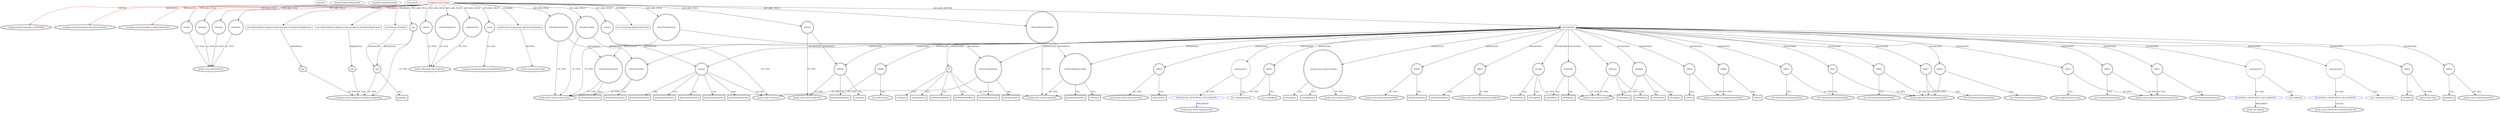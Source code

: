 digraph {
baseInfo[graphId=1849,category="extension_graph",isAnonymous=false,possibleRelation=true]
frameworkRelatedTypesInfo[0="cn.jingyun.javafx.amonker.ui.FXMLVBox",1="cn.jingyun.javafx.amonker.ui.IFunction1Operator",2="cn.jingyun.javafx.amonker.ui.IPagePushListener"]
possibleCollaborationsInfo[0="1849~CLIENT_METHOD_DECLARATION-INSTANTIATION-~cn.jingyun.javafx.amonker.ui.FXMLVBox cn.jingyun.javafx.amonker.ui.IFunction1Operator cn.jingyun.javafx.amonker.ui.IPagePushListener ~javafx.util.Callback ~false~true",1="1849~CLIENT_METHOD_DECLARATION-INSTANTIATION-~cn.jingyun.javafx.amonker.ui.FXMLVBox cn.jingyun.javafx.amonker.ui.IFunction1Operator cn.jingyun.javafx.amonker.ui.IPagePushListener ~javafx.scene.control.cell.ComboBoxTableCell ~false~true",2="1849~CLIENT_METHOD_DECLARATION-INSTANTIATION-~cn.jingyun.javafx.amonker.ui.FXMLVBox cn.jingyun.javafx.amonker.ui.IFunction1Operator cn.jingyun.javafx.amonker.ui.IPagePushListener ~javafx.beans.value.ChangeListener ~false~true"]
locationInfo[projectName="amonker-Trans",filePath="/amonker-Trans/Trans-master/src/cn/jingyun/trans/Project.java",contextSignature="Project",graphId="1849"]
0[label="cn.jingyun.trans.Project",vertexType="ROOT_CLIENT_CLASS_DECLARATION",isFrameworkType=false,color=red]
1[label="cn.jingyun.javafx.amonker.ui.FXMLVBox",vertexType="FRAMEWORK_CLASS_TYPE",isFrameworkType=true,peripheries=2]
2[label="cn.jingyun.javafx.amonker.ui.IFunction1Operator",vertexType="FRAMEWORK_INTERFACE_TYPE",isFrameworkType=true,peripheries=2]
3[label="cn.jingyun.javafx.amonker.ui.IPagePushListener",vertexType="FRAMEWORK_INTERFACE_TYPE",isFrameworkType=true,peripheries=2]
4[label="app",vertexType="FIELD_DECLARATION",isFrameworkType=true,peripheries=2,shape=circle]
5[label="cn.jingyun.javafx.amonker.ui.AmonkerUIApplication",vertexType="FRAMEWORK_CLASS_TYPE",isFrameworkType=true,peripheries=2]
6[label="argumentList",vertexType="FIELD_DECLARATION",isFrameworkType=true,peripheries=2,shape=circle]
7[label="javafx.collections.ObservableList",vertexType="FRAMEWORK_INTERFACE_TYPE",isFrameworkType=true,peripheries=2]
8[label="btnAdd",vertexType="FIELD_DECLARATION",isFrameworkType=true,peripheries=2,shape=circle]
9[label="javafx.scene.control.Button",vertexType="FRAMEWORK_CLASS_TYPE",isFrameworkType=true,peripheries=2]
10[label="btnApply",vertexType="FIELD_DECLARATION",isFrameworkType=true,peripheries=2,shape=circle]
12[label="btnClear",vertexType="FIELD_DECLARATION",isFrameworkType=true,peripheries=2,shape=circle]
14[label="btnDelete",vertexType="FIELD_DECLARATION",isFrameworkType=true,peripheries=2,shape=circle]
16[label="cbTransMethodsClicked",vertexType="FIELD_DECLARATION",isFrameworkType=true,peripheries=2,shape=circle]
17[label="javafx.scene.control.ComboBox",vertexType="FRAMEWORK_CLASS_TYPE",isFrameworkType=true,peripheries=2]
18[label="chooser",vertexType="FIELD_DECLARATION",isFrameworkType=true,peripheries=2,shape=circle]
19[label="javafx.stage.FileChooser",vertexType="FRAMEWORK_CLASS_TYPE",isFrameworkType=true,peripheries=2]
20[label="infoList",vertexType="FIELD_DECLARATION",isFrameworkType=true,peripheries=2,shape=circle]
22[label="methodsNameList",vertexType="FIELD_DECLARATION",isFrameworkType=true,peripheries=2,shape=circle]
24[label="result",vertexType="FIELD_DECLARATION",isFrameworkType=true,peripheries=2,shape=circle]
25[label="cn.jingyun.javafx.amonker.ui.PageReBackResult",vertexType="FRAMEWORK_CLASS_TYPE",isFrameworkType=true,peripheries=2]
26[label="tblFiles",vertexType="FIELD_DECLARATION",isFrameworkType=true,peripheries=2,shape=circle]
27[label="javafx.scene.control.TableView",vertexType="FRAMEWORK_CLASS_TYPE",isFrameworkType=true,peripheries=2]
28[label="tblcolDestinationFile",vertexType="FIELD_DECLARATION",isFrameworkType=true,peripheries=2,shape=circle]
29[label="javafx.scene.control.TableColumn",vertexType="FRAMEWORK_CLASS_TYPE",isFrameworkType=true,peripheries=2]
30[label="tblcolSourceFile",vertexType="FIELD_DECLARATION",isFrameworkType=true,peripheries=2,shape=circle]
32[label="tblcolTransMethods",vertexType="FIELD_DECLARATION",isFrameworkType=true,peripheries=2,shape=circle]
34[label="void function1Clicked()",vertexType="OVERRIDING_METHOD_DECLARATION",isFrameworkType=false,shape=box]
35[label="app",vertexType="VARIABLE_EXPRESION",isFrameworkType=true,peripheries=2,shape=circle]
36[label="popPage()",vertexType="INSIDE_CALL",isFrameworkType=true,peripheries=2,shape=box]
38[label="java.lang.String getFunction1Title()",vertexType="OVERRIDING_METHOD_DECLARATION",isFrameworkType=false,shape=box]
39[label="javafx.scene.image.Image getFunction1Image()",vertexType="OVERRIDING_METHOD_DECLARATION",isFrameworkType=false,shape=box]
40[label="javafx.scene.image.Image",vertexType="FRAMEWORK_CLASS_TYPE",isFrameworkType=true,peripheries=2]
41[label="void willPushPage(cn.jingyun.javafx.amonker.ui.AmonkerUIApplication)",vertexType="OVERRIDING_METHOD_DECLARATION",isFrameworkType=false,shape=box]
42[label="app",vertexType="PARAMETER_DECLARATION",isFrameworkType=true,peripheries=2]
44[label="void didPushPage(cn.jingyun.javafx.amonker.ui.AmonkerUIApplication)",vertexType="OVERRIDING_METHOD_DECLARATION",isFrameworkType=false,shape=box]
45[label="app",vertexType="PARAMETER_DECLARATION",isFrameworkType=true,peripheries=2]
99[label="void initialize()",vertexType="CLIENT_METHOD_DECLARATION",isFrameworkType=false,shape=box]
100[label="tblcolSourceFile",vertexType="VARIABLE_EXPRESION",isFrameworkType=true,peripheries=2,shape=circle]
101[label="setCellValueFactory()",vertexType="INSIDE_CALL",isFrameworkType=true,peripheries=2,shape=box]
104[label="VAR13",vertexType="VARIABLE_EXPRESION",isFrameworkType=true,peripheries=2,shape=circle]
105[label="javafx.scene.control.cell.PropertyValueFactory",vertexType="FRAMEWORK_CLASS_TYPE",isFrameworkType=true,peripheries=2]
103[label="new PropertyValueFactory()",vertexType="CONSTRUCTOR_CALL",isFrameworkType=true,peripheries=2]
106[label="tblcolDestinationFile",vertexType="VARIABLE_EXPRESION",isFrameworkType=true,peripheries=2,shape=circle]
107[label="setCellValueFactory()",vertexType="INSIDE_CALL",isFrameworkType=true,peripheries=2,shape=box]
110[label="VAR15",vertexType="VARIABLE_EXPRESION",isFrameworkType=true,peripheries=2,shape=circle]
109[label="new PropertyValueFactory()",vertexType="CONSTRUCTOR_CALL",isFrameworkType=true,peripheries=2]
112[label="tblcolTransMethods",vertexType="VARIABLE_EXPRESION",isFrameworkType=true,peripheries=2,shape=circle]
113[label="setCellValueFactory()",vertexType="INSIDE_CALL",isFrameworkType=true,peripheries=2,shape=box]
116[label="VAR17",vertexType="VARIABLE_EXPRESION",isFrameworkType=true,peripheries=2,shape=circle]
115[label="new PropertyValueFactory()",vertexType="CONSTRUCTOR_CALL",isFrameworkType=true,peripheries=2]
119[label="setCellFactory()",vertexType="INSIDE_CALL",isFrameworkType=true,peripheries=2,shape=box]
121[label="anonymous19",vertexType="VARIABLE_EXPRESION",isFrameworkType=false,shape=circle]
122[label="REFERENCE_ANONYMOUS_DECLARATION",vertexType="REFERENCE_ANONYMOUS_DECLARATION",isFrameworkType=false,color=blue]
123[label="javafx.util.Callback",vertexType="FRAMEWORK_INTERFACE_TYPE",isFrameworkType=true,peripheries=2]
120[label="new Callback()",vertexType="CONSTRUCTOR_CALL",isFrameworkType=false]
125[label="anonymous20",vertexType="VARIABLE_EXPRESION",isFrameworkType=false,shape=circle]
126[label="REFERENCE_ANONYMOUS_DECLARATION",vertexType="REFERENCE_ANONYMOUS_DECLARATION",isFrameworkType=false,color=blue]
127[label="javafx.scene.control.cell.ComboBoxTableCell",vertexType="FRAMEWORK_CLASS_TYPE",isFrameworkType=true,peripheries=2]
124[label="new ComboBoxTableCell()",vertexType="CONSTRUCTOR_CALL",isFrameworkType=false]
128[label="VAR21",vertexType="VARIABLE_EXPRESION",isFrameworkType=true,peripheries=2,shape=circle]
130[label="javafx.scene.Node",vertexType="FRAMEWORK_CLASS_TYPE",isFrameworkType=true,peripheries=2]
129[label="isVisible()",vertexType="INSIDE_CALL",isFrameworkType=true,peripheries=2,shape=box]
131[label="VAR22",vertexType="VARIABLE_EXPRESION",isFrameworkType=true,peripheries=2,shape=circle]
133[label="javafx.scene.control.IndexedCell",vertexType="FRAMEWORK_CLASS_TYPE",isFrameworkType=true,peripheries=2]
132[label="getIndex()",vertexType="INSIDE_CALL",isFrameworkType=true,peripheries=2,shape=box]
135[label="VAR23",vertexType="VARIABLE_EXPRESION",isFrameworkType=true,peripheries=2,shape=circle]
134[label="new ComboBox()",vertexType="CONSTRUCTOR_CALL",isFrameworkType=true,peripheries=2]
137[label="cb",vertexType="VARIABLE_EXPRESION",isFrameworkType=true,peripheries=2,shape=circle]
138[label="setItems()",vertexType="INSIDE_CALL",isFrameworkType=true,peripheries=2,shape=box]
140[label="VAR25",vertexType="VARIABLE_EXPRESION",isFrameworkType=true,peripheries=2,shape=circle]
142[label="javafx.beans.value.ObservableValue",vertexType="FRAMEWORK_INTERFACE_TYPE",isFrameworkType=true,peripheries=2]
141[label="addListener()",vertexType="INSIDE_CALL",isFrameworkType=true,peripheries=2,shape=box]
144[label="valueProperty()",vertexType="INSIDE_CALL",isFrameworkType=true,peripheries=2,shape=box]
146[label="anonymous27",vertexType="VARIABLE_EXPRESION",isFrameworkType=false,shape=circle]
147[label="REFERENCE_ANONYMOUS_DECLARATION",vertexType="REFERENCE_ANONYMOUS_DECLARATION",isFrameworkType=false,color=blue]
148[label="javafx.beans.value.ChangeListener",vertexType="FRAMEWORK_INTERFACE_TYPE",isFrameworkType=true,peripheries=2]
145[label="new ChangeListener()",vertexType="CONSTRUCTOR_CALL",isFrameworkType=false]
149[label="_:javafx.scene.control.Labeled",vertexType="VARIABLE_EXPRESION",isFrameworkType=true,peripheries=2,shape=circle]
151[label="javafx.scene.control.Labeled",vertexType="FRAMEWORK_CLASS_TYPE",isFrameworkType=true,peripheries=2]
150[label="setGraphic()",vertexType="INSIDE_CALL",isFrameworkType=true,peripheries=2,shape=box]
153[label="setAlignment()",vertexType="INSIDE_CALL",isFrameworkType=true,peripheries=2,shape=box]
154[label="VAR30",vertexType="VARIABLE_EXPRESION",isFrameworkType=true,peripheries=2,shape=circle]
156[label="javafx.scene.control.SelectionModel",vertexType="FRAMEWORK_CLASS_TYPE",isFrameworkType=true,peripheries=2]
155[label="getSelectedItem()",vertexType="INSIDE_CALL",isFrameworkType=true,peripheries=2,shape=box]
158[label="getSelectionModel()",vertexType="INSIDE_CALL",isFrameworkType=true,peripheries=2,shape=box]
159[label="VAR32",vertexType="VARIABLE_EXPRESION",isFrameworkType=true,peripheries=2,shape=circle]
161[label="javafx.scene.control.SingleSelectionModel",vertexType="FRAMEWORK_CLASS_TYPE",isFrameworkType=true,peripheries=2]
160[label="select()",vertexType="INSIDE_CALL",isFrameworkType=true,peripheries=2,shape=box]
163[label="getSelectionModel()",vertexType="INSIDE_CALL",isFrameworkType=true,peripheries=2,shape=box]
164[label="tblFiles",vertexType="VARIABLE_EXPRESION",isFrameworkType=true,peripheries=2,shape=circle]
165[label="setItems()",vertexType="INSIDE_CALL",isFrameworkType=true,peripheries=2,shape=box]
167[label="VAR35",vertexType="VARIABLE_EXPRESION",isFrameworkType=true,peripheries=2,shape=circle]
169[label="javafx.scene.control.MultipleSelectionModel",vertexType="FRAMEWORK_CLASS_TYPE",isFrameworkType=true,peripheries=2]
168[label="setSelectionMode()",vertexType="INSIDE_CALL",isFrameworkType=true,peripheries=2,shape=box]
171[label="getSelectionModel()",vertexType="INSIDE_CALL",isFrameworkType=true,peripheries=2,shape=box]
172[label="btnAdd",vertexType="VARIABLE_EXPRESION",isFrameworkType=true,peripheries=2,shape=circle]
174[label="javafx.scene.control.Control",vertexType="FRAMEWORK_CLASS_TYPE",isFrameworkType=true,peripheries=2]
173[label="setPrefSize()",vertexType="INSIDE_CALL",isFrameworkType=true,peripheries=2,shape=box]
176[label="setGraphic()",vertexType="INSIDE_CALL",isFrameworkType=true,peripheries=2,shape=box]
177[label="btnDelete",vertexType="VARIABLE_EXPRESION",isFrameworkType=true,peripheries=2,shape=circle]
178[label="setPrefSize()",vertexType="INSIDE_CALL",isFrameworkType=true,peripheries=2,shape=box]
181[label="setGraphic()",vertexType="INSIDE_CALL",isFrameworkType=true,peripheries=2,shape=box]
182[label="btnClear",vertexType="VARIABLE_EXPRESION",isFrameworkType=true,peripheries=2,shape=circle]
183[label="setPrefSize()",vertexType="INSIDE_CALL",isFrameworkType=true,peripheries=2,shape=box]
186[label="setGraphic()",vertexType="INSIDE_CALL",isFrameworkType=true,peripheries=2,shape=box]
187[label="btnApply",vertexType="VARIABLE_EXPRESION",isFrameworkType=true,peripheries=2,shape=circle]
188[label="setPrefSize()",vertexType="INSIDE_CALL",isFrameworkType=true,peripheries=2,shape=box]
191[label="setGraphic()",vertexType="INSIDE_CALL",isFrameworkType=true,peripheries=2,shape=box]
192[label="cbTransMethodsClicked",vertexType="VARIABLE_EXPRESION",isFrameworkType=true,peripheries=2,shape=circle]
193[label="setItems()",vertexType="INSIDE_CALL",isFrameworkType=true,peripheries=2,shape=box]
195[label="VAR46",vertexType="VARIABLE_EXPRESION",isFrameworkType=true,peripheries=2,shape=circle]
196[label="select()",vertexType="INSIDE_CALL",isFrameworkType=true,peripheries=2,shape=box]
199[label="getSelectionModel()",vertexType="INSIDE_CALL",isFrameworkType=true,peripheries=2,shape=box]
201[label="VAR48",vertexType="VARIABLE_EXPRESION",isFrameworkType=true,peripheries=2,shape=circle]
200[label="new FileChooser()",vertexType="CONSTRUCTOR_CALL",isFrameworkType=true,peripheries=2]
204[label="filter",vertexType="VARIABLE_EXPRESION",isFrameworkType=true,peripheries=2,shape=circle]
205[label="javafx.stage.FileChooser.ExtensionFilter",vertexType="FRAMEWORK_CLASS_TYPE",isFrameworkType=true,peripheries=2]
203[label="new FileChooser.ExtensionFilter()",vertexType="CONSTRUCTOR_CALL",isFrameworkType=true,peripheries=2]
206[label="chooser",vertexType="VARIABLE_EXPRESION",isFrameworkType=true,peripheries=2,shape=circle]
207[label="getExtensionFilters()",vertexType="INSIDE_CALL",isFrameworkType=true,peripheries=2,shape=box]
210[label="VAR51",vertexType="VARIABLE_EXPRESION",isFrameworkType=true,peripheries=2,shape=circle]
209[label="new FileChooser.ExtensionFilter()",vertexType="CONSTRUCTOR_CALL",isFrameworkType=true,peripheries=2]
213[label="getExtensionFilters()",vertexType="INSIDE_CALL",isFrameworkType=true,peripheries=2,shape=box]
215[label="VAR53",vertexType="VARIABLE_EXPRESION",isFrameworkType=true,peripheries=2,shape=circle]
214[label="new FileChooser.ExtensionFilter()",vertexType="CONSTRUCTOR_CALL",isFrameworkType=true,peripheries=2]
218[label="getExtensionFilters()",vertexType="INSIDE_CALL",isFrameworkType=true,peripheries=2,shape=box]
220[label="VAR55",vertexType="VARIABLE_EXPRESION",isFrameworkType=true,peripheries=2,shape=circle]
219[label="new FileChooser.ExtensionFilter()",vertexType="CONSTRUCTOR_CALL",isFrameworkType=true,peripheries=2]
223[label="getExtensionFilters()",vertexType="INSIDE_CALL",isFrameworkType=true,peripheries=2,shape=box]
225[label="VAR57",vertexType="VARIABLE_EXPRESION",isFrameworkType=true,peripheries=2,shape=circle]
224[label="new FileChooser.ExtensionFilter()",vertexType="CONSTRUCTOR_CALL",isFrameworkType=true,peripheries=2]
228[label="getExtensionFilters()",vertexType="INSIDE_CALL",isFrameworkType=true,peripheries=2,shape=box]
0->1[label="EXTEND",color=red]
0->2[label="IMPLEMENT",color=red]
0->3[label="IMPLEMENT",color=red]
0->4[label="DECLARE_FIELD"]
4->5[label="OF_TYPE"]
0->6[label="DECLARE_FIELD"]
6->7[label="OF_TYPE"]
0->8[label="DECLARE_FIELD"]
8->9[label="OF_TYPE"]
0->10[label="DECLARE_FIELD"]
10->9[label="OF_TYPE"]
0->12[label="DECLARE_FIELD"]
12->9[label="OF_TYPE"]
0->14[label="DECLARE_FIELD"]
14->9[label="OF_TYPE"]
0->16[label="DECLARE_FIELD"]
16->17[label="OF_TYPE"]
0->18[label="DECLARE_FIELD"]
18->19[label="OF_TYPE"]
0->20[label="DECLARE_FIELD"]
20->7[label="OF_TYPE"]
0->22[label="DECLARE_FIELD"]
22->7[label="OF_TYPE"]
0->24[label="DECLARE_FIELD"]
24->25[label="OF_TYPE"]
0->26[label="DECLARE_FIELD"]
26->27[label="OF_TYPE"]
0->28[label="DECLARE_FIELD"]
28->29[label="OF_TYPE"]
0->30[label="DECLARE_FIELD"]
30->29[label="OF_TYPE"]
0->32[label="DECLARE_FIELD"]
32->29[label="OF_TYPE"]
0->34[label="OVERRIDE"]
34->35[label="INSTANTIATE"]
4->35[label="REFERENCE"]
35->5[label="OF_TYPE"]
35->36[label="CALL"]
0->38[label="OVERRIDE"]
0->39[label="OVERRIDE"]
39->40[label="RETURN"]
0->41[label="OVERRIDE"]
42->5[label="OF_TYPE"]
41->42[label="PARAMETER"]
0->44[label="OVERRIDE"]
45->5[label="OF_TYPE"]
44->45[label="PARAMETER"]
0->99[label="DECLARE_METHOD"]
99->100[label="INSTANTIATE"]
30->100[label="REFERENCE"]
100->29[label="OF_TYPE"]
100->101[label="CALL"]
99->104[label="INSTANTIATE"]
104->105[label="OF_TYPE"]
104->103[label="CALL"]
99->106[label="INSTANTIATE"]
28->106[label="REFERENCE"]
106->29[label="OF_TYPE"]
106->107[label="CALL"]
99->110[label="INSTANTIATE"]
110->105[label="OF_TYPE"]
110->109[label="CALL"]
99->112[label="INSTANTIATE"]
32->112[label="REFERENCE"]
112->29[label="OF_TYPE"]
112->113[label="CALL"]
99->116[label="INSTANTIATE"]
116->105[label="OF_TYPE"]
116->115[label="CALL"]
112->119[label="CALL"]
99->121[label="INSTANTIATE"]
122->123[label="IMPLEMENT",color=blue]
121->122[label="OF_TYPE"]
121->120[label="CALL"]
99->125[label="INSTANTIATE"]
126->127[label="EXTEND",color=blue]
125->126[label="OF_TYPE"]
125->124[label="CALL"]
99->128[label="INSTANTIATE"]
128->130[label="OF_TYPE"]
128->129[label="CALL"]
99->131[label="INSTANTIATE"]
131->133[label="OF_TYPE"]
131->132[label="CALL"]
99->135[label="INSTANTIATE"]
135->17[label="OF_TYPE"]
135->134[label="CALL"]
99->137[label="INSTANTIATE"]
137->17[label="OF_TYPE"]
137->138[label="CALL"]
99->140[label="INSTANTIATE"]
140->142[label="OF_TYPE"]
140->141[label="CALL"]
137->144[label="CALL"]
99->146[label="INSTANTIATE"]
147->148[label="IMPLEMENT",color=blue]
146->147[label="OF_TYPE"]
146->145[label="CALL"]
99->149[label="INSTANTIATE"]
149->151[label="OF_TYPE"]
149->150[label="CALL"]
149->153[label="CALL"]
99->154[label="INSTANTIATE"]
154->156[label="OF_TYPE"]
154->155[label="CALL"]
137->158[label="CALL"]
99->159[label="INSTANTIATE"]
159->161[label="OF_TYPE"]
159->160[label="CALL"]
137->163[label="CALL"]
99->164[label="INSTANTIATE"]
26->164[label="REFERENCE"]
164->27[label="OF_TYPE"]
164->165[label="CALL"]
99->167[label="INSTANTIATE"]
167->169[label="OF_TYPE"]
167->168[label="CALL"]
164->171[label="CALL"]
99->172[label="INSTANTIATE"]
172->174[label="OF_TYPE"]
172->173[label="CALL"]
172->176[label="CALL"]
99->177[label="INSTANTIATE"]
177->174[label="OF_TYPE"]
177->178[label="CALL"]
177->181[label="CALL"]
99->182[label="INSTANTIATE"]
182->174[label="OF_TYPE"]
182->183[label="CALL"]
182->186[label="CALL"]
99->187[label="INSTANTIATE"]
187->174[label="OF_TYPE"]
187->188[label="CALL"]
187->191[label="CALL"]
99->192[label="INSTANTIATE"]
16->192[label="REFERENCE"]
192->17[label="OF_TYPE"]
192->193[label="CALL"]
99->195[label="INSTANTIATE"]
195->161[label="OF_TYPE"]
195->196[label="CALL"]
192->199[label="CALL"]
99->201[label="INSTANTIATE"]
201->19[label="OF_TYPE"]
201->200[label="CALL"]
99->204[label="INSTANTIATE"]
204->205[label="OF_TYPE"]
204->203[label="CALL"]
99->206[label="INSTANTIATE"]
18->206[label="REFERENCE"]
206->19[label="OF_TYPE"]
206->207[label="CALL"]
99->210[label="INSTANTIATE"]
210->205[label="OF_TYPE"]
210->209[label="CALL"]
206->213[label="CALL"]
99->215[label="INSTANTIATE"]
215->205[label="OF_TYPE"]
215->214[label="CALL"]
206->218[label="CALL"]
99->220[label="INSTANTIATE"]
220->205[label="OF_TYPE"]
220->219[label="CALL"]
206->223[label="CALL"]
99->225[label="INSTANTIATE"]
225->205[label="OF_TYPE"]
225->224[label="CALL"]
206->228[label="CALL"]
}
